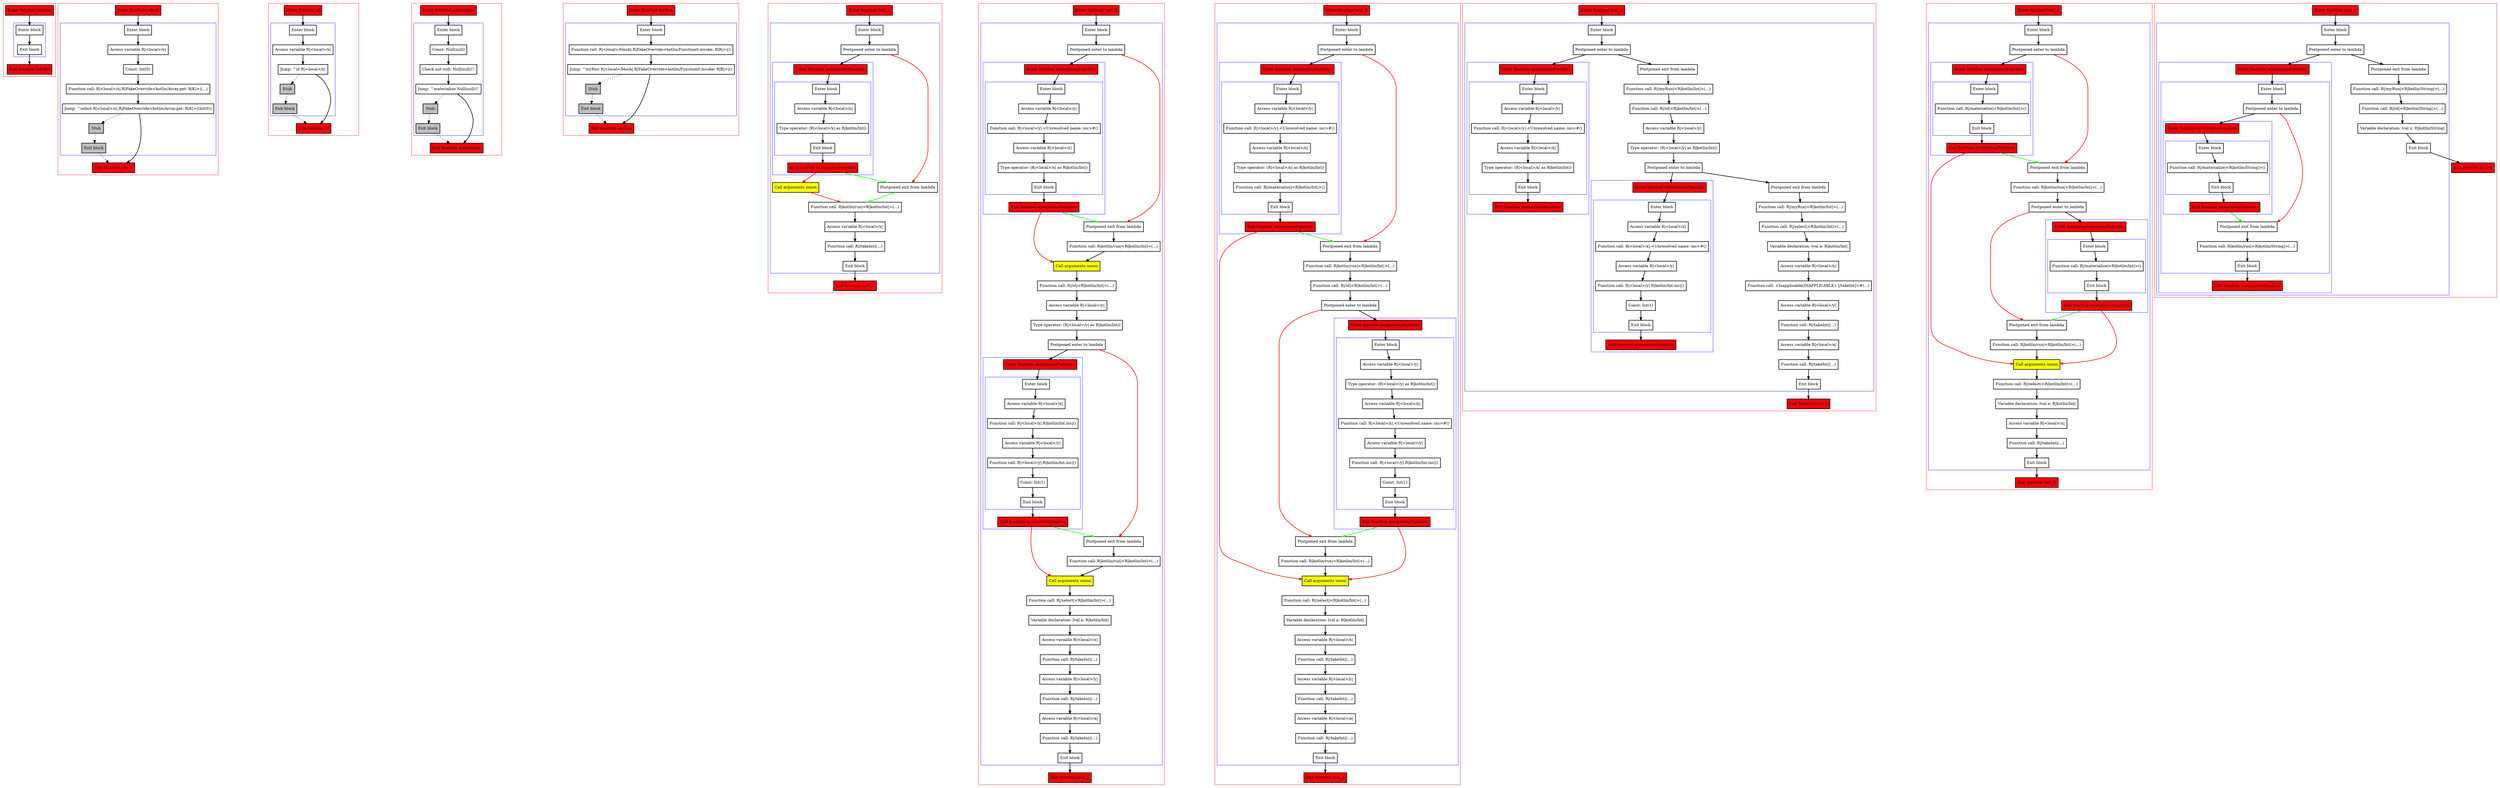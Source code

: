 digraph flowFromInplaceLambda_kt {
    graph [nodesep=3]
    node [shape=box penwidth=2]
    edge [penwidth=2]

    subgraph cluster_0 {
        color=red
        0 [label="Enter function takeInt" style="filled" fillcolor=red];
        subgraph cluster_1 {
            color=blue
            2 [label="Enter block"];
            3 [label="Exit block"];
        }
        1 [label="Exit function takeInt" style="filled" fillcolor=red];
    }
    0 -> {2};
    2 -> {3};
    3 -> {1};

    subgraph cluster_2 {
        color=red
        4 [label="Enter function select" style="filled" fillcolor=red];
        subgraph cluster_3 {
            color=blue
            6 [label="Enter block"];
            7 [label="Access variable R|<local>/x|"];
            8 [label="Const: Int(0)"];
            9 [label="Function call: R|<local>/x|.R|FakeOverride<kotlin/Array.get: R|K|>|(...)"];
            10 [label="Jump: ^select R|<local>/x|.R|FakeOverride<kotlin/Array.get: R|K|>|(Int(0))"];
            11 [label="Stub" style="filled" fillcolor=gray];
            12 [label="Exit block" style="filled" fillcolor=gray];
        }
        5 [label="Exit function select" style="filled" fillcolor=red];
    }
    4 -> {6};
    6 -> {7};
    7 -> {8};
    8 -> {9};
    9 -> {10};
    10 -> {5};
    10 -> {11} [style=dotted];
    11 -> {12} [style=dotted];
    12 -> {5} [style=dotted];

    subgraph cluster_4 {
        color=red
        13 [label="Enter function id" style="filled" fillcolor=red];
        subgraph cluster_5 {
            color=blue
            15 [label="Enter block"];
            16 [label="Access variable R|<local>/x|"];
            17 [label="Jump: ^id R|<local>/x|"];
            18 [label="Stub" style="filled" fillcolor=gray];
            19 [label="Exit block" style="filled" fillcolor=gray];
        }
        14 [label="Exit function id" style="filled" fillcolor=red];
    }
    13 -> {15};
    15 -> {16};
    16 -> {17};
    17 -> {14};
    17 -> {18} [style=dotted];
    18 -> {19} [style=dotted];
    19 -> {14} [style=dotted];

    subgraph cluster_6 {
        color=red
        20 [label="Enter function materialize" style="filled" fillcolor=red];
        subgraph cluster_7 {
            color=blue
            22 [label="Enter block"];
            23 [label="Const: Null(null)"];
            24 [label="Check not null: Null(null)!!"];
            25 [label="Jump: ^materialize Null(null)!!"];
            26 [label="Stub" style="filled" fillcolor=gray];
            27 [label="Exit block" style="filled" fillcolor=gray];
        }
        21 [label="Exit function materialize" style="filled" fillcolor=red];
    }
    20 -> {22};
    22 -> {23};
    23 -> {24};
    24 -> {25};
    25 -> {21};
    25 -> {26} [style=dotted];
    26 -> {27} [style=dotted];
    27 -> {21} [style=dotted];

    subgraph cluster_8 {
        color=red
        28 [label="Enter function myRun" style="filled" fillcolor=red];
        subgraph cluster_9 {
            color=blue
            30 [label="Enter block"];
            31 [label="Function call: R|<local>/block|.R|FakeOverride<kotlin/Function0.invoke: R|R|>|()"];
            32 [label="Jump: ^myRun R|<local>/block|.R|FakeOverride<kotlin/Function0.invoke: R|R|>|()"];
            33 [label="Stub" style="filled" fillcolor=gray];
            34 [label="Exit block" style="filled" fillcolor=gray];
        }
        29 [label="Exit function myRun" style="filled" fillcolor=red];
    }
    28 -> {30};
    30 -> {31};
    31 -> {32};
    32 -> {29};
    32 -> {33} [style=dotted];
    33 -> {34} [style=dotted];
    34 -> {29} [style=dotted];

    subgraph cluster_10 {
        color=red
        35 [label="Enter function test_1" style="filled" fillcolor=red];
        subgraph cluster_11 {
            color=blue
            37 [label="Enter block"];
            38 [label="Postponed enter to lambda"];
            subgraph cluster_12 {
                color=blue
                45 [label="Enter function anonymousFunction" style="filled" fillcolor=red];
                subgraph cluster_13 {
                    color=blue
                    47 [label="Enter block"];
                    48 [label="Access variable R|<local>/x|"];
                    49 [label="Type operator: (R|<local>/x| as R|kotlin/Int|)"];
                    50 [label="Exit block"];
                }
                46 [label="Exit function anonymousFunction" style="filled" fillcolor=red];
            }
            41 [label="Call arguments union" style="filled" fillcolor=yellow];
            39 [label="Postponed exit from lambda"];
            40 [label="Function call: R|kotlin/run|<R|kotlin/Int|>(...)"];
            42 [label="Access variable R|<local>/x|"];
            43 [label="Function call: R|/takeInt|(...)"];
            44 [label="Exit block"];
        }
        36 [label="Exit function test_1" style="filled" fillcolor=red];
    }
    35 -> {37};
    37 -> {38};
    38 -> {45};
    38 -> {39} [color=red];
    39 -> {40} [color=green];
    40 -> {42};
    41 -> {40} [color=red];
    42 -> {43};
    43 -> {44};
    44 -> {36};
    45 -> {47};
    46 -> {39} [color=green];
    46 -> {41} [color=red];
    47 -> {48};
    48 -> {49};
    49 -> {50};
    50 -> {46};

    subgraph cluster_14 {
        color=red
        51 [label="Enter function test_2" style="filled" fillcolor=red];
        subgraph cluster_15 {
            color=blue
            53 [label="Enter block"];
            54 [label="Postponed enter to lambda"];
            subgraph cluster_16 {
                color=blue
                74 [label="Enter function anonymousFunction" style="filled" fillcolor=red];
                subgraph cluster_17 {
                    color=blue
                    76 [label="Enter block"];
                    77 [label="Access variable R|<local>/y|"];
                    78 [label="Function call: R|<local>/y|.<Unresolved name: inc>#()"];
                    79 [label="Access variable R|<local>/x|"];
                    80 [label="Type operator: (R|<local>/x| as R|kotlin/Int|)"];
                    81 [label="Exit block"];
                }
                75 [label="Exit function anonymousFunction" style="filled" fillcolor=red];
            }
            55 [label="Postponed exit from lambda"];
            56 [label="Function call: R|kotlin/run|<R|kotlin/Int|>(...)"];
            58 [label="Call arguments union" style="filled" fillcolor=yellow];
            57 [label="Function call: R|/id|<R|kotlin/Int|>(...)"];
            59 [label="Access variable R|<local>/y|"];
            60 [label="Type operator: (R|<local>/y| as R|kotlin/Int|)"];
            61 [label="Postponed enter to lambda"];
            subgraph cluster_18 {
                color=blue
                82 [label="Enter function anonymousFunction" style="filled" fillcolor=red];
                subgraph cluster_19 {
                    color=blue
                    84 [label="Enter block"];
                    85 [label="Access variable R|<local>/x|"];
                    86 [label="Function call: R|<local>/x|.R|kotlin/Int.inc|()"];
                    87 [label="Access variable R|<local>/y|"];
                    88 [label="Function call: R|<local>/y|.R|kotlin/Int.inc|()"];
                    89 [label="Const: Int(1)"];
                    90 [label="Exit block"];
                }
                83 [label="Exit function anonymousFunction" style="filled" fillcolor=red];
            }
            62 [label="Postponed exit from lambda"];
            63 [label="Function call: R|kotlin/run|<R|kotlin/Int|>(...)"];
            65 [label="Call arguments union" style="filled" fillcolor=yellow];
            64 [label="Function call: R|/select|<R|kotlin/Int|>(...)"];
            66 [label="Variable declaration: lval a: R|kotlin/Int|"];
            67 [label="Access variable R|<local>/x|"];
            68 [label="Function call: R|/takeInt|(...)"];
            69 [label="Access variable R|<local>/y|"];
            70 [label="Function call: R|/takeInt|(...)"];
            71 [label="Access variable R|<local>/a|"];
            72 [label="Function call: R|/takeInt|(...)"];
            73 [label="Exit block"];
        }
        52 [label="Exit function test_2" style="filled" fillcolor=red];
    }
    51 -> {53};
    53 -> {54};
    54 -> {74};
    54 -> {55} [color=red];
    55 -> {56};
    56 -> {58};
    57 -> {59};
    58 -> {57};
    59 -> {60};
    60 -> {61};
    61 -> {82};
    61 -> {62} [color=red];
    62 -> {63};
    63 -> {65};
    64 -> {66};
    65 -> {64};
    66 -> {67};
    67 -> {68};
    68 -> {69};
    69 -> {70};
    70 -> {71};
    71 -> {72};
    72 -> {73};
    73 -> {52};
    74 -> {76};
    75 -> {55} [color=green];
    75 -> {58} [color=red];
    76 -> {77};
    77 -> {78};
    78 -> {79};
    79 -> {80};
    80 -> {81};
    81 -> {75};
    82 -> {84};
    83 -> {62} [color=green];
    83 -> {65} [color=red];
    84 -> {85};
    85 -> {86};
    86 -> {87};
    87 -> {88};
    88 -> {89};
    89 -> {90};
    90 -> {83};

    subgraph cluster_20 {
        color=red
        91 [label="Enter function test_3" style="filled" fillcolor=red];
        subgraph cluster_21 {
            color=blue
            93 [label="Enter block"];
            94 [label="Postponed enter to lambda"];
            subgraph cluster_22 {
                color=blue
                111 [label="Enter function anonymousFunction" style="filled" fillcolor=red];
                subgraph cluster_23 {
                    color=blue
                    113 [label="Enter block"];
                    114 [label="Access variable R|<local>/y|"];
                    115 [label="Function call: R|<local>/y|.<Unresolved name: inc>#()"];
                    116 [label="Access variable R|<local>/x|"];
                    117 [label="Type operator: (R|<local>/x| as R|kotlin/Int|)"];
                    118 [label="Function call: R|/materialize|<R|kotlin/Int|>()"];
                    119 [label="Exit block"];
                }
                112 [label="Exit function anonymousFunction" style="filled" fillcolor=red];
            }
            95 [label="Postponed exit from lambda"];
            96 [label="Function call: R|kotlin/run|<R|kotlin/Int|>(...)"];
            97 [label="Function call: R|/id|<R|kotlin/Int|>(...)"];
            98 [label="Postponed enter to lambda"];
            subgraph cluster_24 {
                color=blue
                120 [label="Enter function anonymousFunction" style="filled" fillcolor=red];
                subgraph cluster_25 {
                    color=blue
                    122 [label="Enter block"];
                    123 [label="Access variable R|<local>/y|"];
                    124 [label="Type operator: (R|<local>/y| as R|kotlin/Int|)"];
                    125 [label="Access variable R|<local>/x|"];
                    126 [label="Function call: R|<local>/x|.<Unresolved name: inc>#()"];
                    127 [label="Access variable R|<local>/y|"];
                    128 [label="Function call: R|<local>/y|.R|kotlin/Int.inc|()"];
                    129 [label="Const: Int(1)"];
                    130 [label="Exit block"];
                }
                121 [label="Exit function anonymousFunction" style="filled" fillcolor=red];
            }
            99 [label="Postponed exit from lambda"];
            100 [label="Function call: R|kotlin/run|<R|kotlin/Int|>(...)"];
            102 [label="Call arguments union" style="filled" fillcolor=yellow];
            101 [label="Function call: R|/select|<R|kotlin/Int|>(...)"];
            103 [label="Variable declaration: lval a: R|kotlin/Int|"];
            104 [label="Access variable R|<local>/x|"];
            105 [label="Function call: R|/takeInt|(...)"];
            106 [label="Access variable R|<local>/y|"];
            107 [label="Function call: R|/takeInt|(...)"];
            108 [label="Access variable R|<local>/a|"];
            109 [label="Function call: R|/takeInt|(...)"];
            110 [label="Exit block"];
        }
        92 [label="Exit function test_3" style="filled" fillcolor=red];
    }
    91 -> {93};
    93 -> {94};
    94 -> {111};
    94 -> {95} [color=red];
    95 -> {96};
    96 -> {97};
    97 -> {98};
    98 -> {120};
    98 -> {99} [color=red];
    99 -> {100};
    100 -> {102};
    101 -> {103};
    102 -> {101};
    103 -> {104};
    104 -> {105};
    105 -> {106};
    106 -> {107};
    107 -> {108};
    108 -> {109};
    109 -> {110};
    110 -> {92};
    111 -> {113};
    112 -> {95} [color=green];
    112 -> {102} [color=red];
    113 -> {114};
    114 -> {115};
    115 -> {116};
    116 -> {117};
    117 -> {118};
    118 -> {119};
    119 -> {112};
    120 -> {122};
    121 -> {99} [color=green];
    121 -> {102} [color=red];
    122 -> {123};
    123 -> {124};
    124 -> {125};
    125 -> {126};
    126 -> {127};
    127 -> {128};
    128 -> {129};
    129 -> {130};
    130 -> {121};

    subgraph cluster_26 {
        color=red
        131 [label="Enter function test_4" style="filled" fillcolor=red];
        subgraph cluster_27 {
            color=blue
            133 [label="Enter block"];
            134 [label="Postponed enter to lambda"];
            subgraph cluster_28 {
                color=blue
                152 [label="Enter function anonymousFunction" style="filled" fillcolor=red];
                subgraph cluster_29 {
                    color=blue
                    154 [label="Enter block"];
                    155 [label="Access variable R|<local>/y|"];
                    156 [label="Function call: R|<local>/y|.<Unresolved name: inc>#()"];
                    157 [label="Access variable R|<local>/x|"];
                    158 [label="Type operator: (R|<local>/x| as R|kotlin/Int|)"];
                    159 [label="Exit block"];
                }
                153 [label="Exit function anonymousFunction" style="filled" fillcolor=red];
            }
            135 [label="Postponed exit from lambda"];
            136 [label="Function call: R|/myRun|<R|kotlin/Int|>(...)"];
            137 [label="Function call: R|/id|<R|kotlin/Int|>(...)"];
            138 [label="Access variable R|<local>/y|"];
            139 [label="Type operator: (R|<local>/y| as R|kotlin/Int|)"];
            140 [label="Postponed enter to lambda"];
            subgraph cluster_30 {
                color=blue
                160 [label="Enter function anonymousFunction" style="filled" fillcolor=red];
                subgraph cluster_31 {
                    color=blue
                    162 [label="Enter block"];
                    163 [label="Access variable R|<local>/x|"];
                    164 [label="Function call: R|<local>/x|.<Unresolved name: inc>#()"];
                    165 [label="Access variable R|<local>/y|"];
                    166 [label="Function call: R|<local>/y|.R|kotlin/Int.inc|()"];
                    167 [label="Const: Int(1)"];
                    168 [label="Exit block"];
                }
                161 [label="Exit function anonymousFunction" style="filled" fillcolor=red];
            }
            141 [label="Postponed exit from lambda"];
            142 [label="Function call: R|/myRun|<R|kotlin/Int|>(...)"];
            143 [label="Function call: R|/select|<R|kotlin/Int|>(...)"];
            144 [label="Variable declaration: lval a: R|kotlin/Int|"];
            145 [label="Access variable R|<local>/x|"];
            146 [label="Function call: <Inapplicable(INAPPLICABLE): [/takeInt]>#(...)"];
            147 [label="Access variable R|<local>/y|"];
            148 [label="Function call: R|/takeInt|(...)"];
            149 [label="Access variable R|<local>/a|"];
            150 [label="Function call: R|/takeInt|(...)"];
            151 [label="Exit block"];
        }
        132 [label="Exit function test_4" style="filled" fillcolor=red];
    }
    131 -> {133};
    133 -> {134};
    134 -> {135 152};
    135 -> {136};
    136 -> {137};
    137 -> {138};
    138 -> {139};
    139 -> {140};
    140 -> {141 160};
    141 -> {142};
    142 -> {143};
    143 -> {144};
    144 -> {145};
    145 -> {146};
    146 -> {147};
    147 -> {148};
    148 -> {149};
    149 -> {150};
    150 -> {151};
    151 -> {132};
    152 -> {154};
    154 -> {155};
    155 -> {156};
    156 -> {157};
    157 -> {158};
    158 -> {159};
    159 -> {153};
    160 -> {162};
    162 -> {163};
    163 -> {164};
    164 -> {165};
    165 -> {166};
    166 -> {167};
    167 -> {168};
    168 -> {161};

    subgraph cluster_32 {
        color=red
        169 [label="Enter function test_5" style="filled" fillcolor=red];
        subgraph cluster_33 {
            color=blue
            171 [label="Enter block"];
            172 [label="Postponed enter to lambda"];
            subgraph cluster_34 {
                color=blue
                184 [label="Enter function anonymousFunction" style="filled" fillcolor=red];
                subgraph cluster_35 {
                    color=blue
                    186 [label="Enter block"];
                    187 [label="Function call: R|/materialize|<R|kotlin/Int|>()"];
                    188 [label="Exit block"];
                }
                185 [label="Exit function anonymousFunction" style="filled" fillcolor=red];
            }
            173 [label="Postponed exit from lambda"];
            174 [label="Function call: R|kotlin/run|<R|kotlin/Int|>(...)"];
            175 [label="Postponed enter to lambda"];
            subgraph cluster_36 {
                color=blue
                189 [label="Enter function anonymousFunction" style="filled" fillcolor=red];
                subgraph cluster_37 {
                    color=blue
                    191 [label="Enter block"];
                    192 [label="Function call: R|/materialize|<R|kotlin/Int|>()"];
                    193 [label="Exit block"];
                }
                190 [label="Exit function anonymousFunction" style="filled" fillcolor=red];
            }
            176 [label="Postponed exit from lambda"];
            177 [label="Function call: R|kotlin/run|<R|kotlin/Int|>(...)"];
            179 [label="Call arguments union" style="filled" fillcolor=yellow];
            178 [label="Function call: R|/select|<R|kotlin/Int|>(...)"];
            180 [label="Variable declaration: lval x: R|kotlin/Int|"];
            181 [label="Access variable R|<local>/x|"];
            182 [label="Function call: R|/takeInt|(...)"];
            183 [label="Exit block"];
        }
        170 [label="Exit function test_5" style="filled" fillcolor=red];
    }
    169 -> {171};
    171 -> {172};
    172 -> {184};
    172 -> {173} [color=red];
    173 -> {174};
    174 -> {175};
    175 -> {189};
    175 -> {176} [color=red];
    176 -> {177};
    177 -> {179};
    178 -> {180};
    179 -> {178};
    180 -> {181};
    181 -> {182};
    182 -> {183};
    183 -> {170};
    184 -> {186};
    185 -> {173} [color=green];
    185 -> {179} [color=red];
    186 -> {187};
    187 -> {188};
    188 -> {185};
    189 -> {191};
    190 -> {176} [color=green];
    190 -> {179} [color=red];
    191 -> {192};
    192 -> {193};
    193 -> {190};

    subgraph cluster_38 {
        color=red
        194 [label="Enter function test_6" style="filled" fillcolor=red];
        subgraph cluster_39 {
            color=blue
            196 [label="Enter block"];
            197 [label="Postponed enter to lambda"];
            subgraph cluster_40 {
                color=blue
                203 [label="Enter function anonymousFunction" style="filled" fillcolor=red];
                subgraph cluster_41 {
                    color=blue
                    205 [label="Enter block"];
                    206 [label="Postponed enter to lambda"];
                    subgraph cluster_42 {
                        color=blue
                        210 [label="Enter function anonymousFunction" style="filled" fillcolor=red];
                        subgraph cluster_43 {
                            color=blue
                            212 [label="Enter block"];
                            213 [label="Function call: R|/materialize|<R|kotlin/String|>()"];
                            214 [label="Exit block"];
                        }
                        211 [label="Exit function anonymousFunction" style="filled" fillcolor=red];
                    }
                    207 [label="Postponed exit from lambda"];
                    208 [label="Function call: R|kotlin/run|<R|kotlin/String|>(...)"];
                    209 [label="Exit block"];
                }
                204 [label="Exit function anonymousFunction" style="filled" fillcolor=red];
            }
            198 [label="Postponed exit from lambda"];
            199 [label="Function call: R|/myRun|<R|kotlin/String|>(...)"];
            200 [label="Function call: R|/id|<R|kotlin/String|>(...)"];
            201 [label="Variable declaration: lval x: R|kotlin/String|"];
            202 [label="Exit block"];
        }
        195 [label="Exit function test_6" style="filled" fillcolor=red];
    }
    194 -> {196};
    196 -> {197};
    197 -> {198 203};
    198 -> {199};
    199 -> {200};
    200 -> {201};
    201 -> {202};
    202 -> {195};
    203 -> {205};
    205 -> {206};
    206 -> {210};
    206 -> {207} [color=red];
    207 -> {208};
    208 -> {209};
    209 -> {204};
    210 -> {212};
    211 -> {207} [color=green];
    212 -> {213};
    213 -> {214};
    214 -> {211};

}

